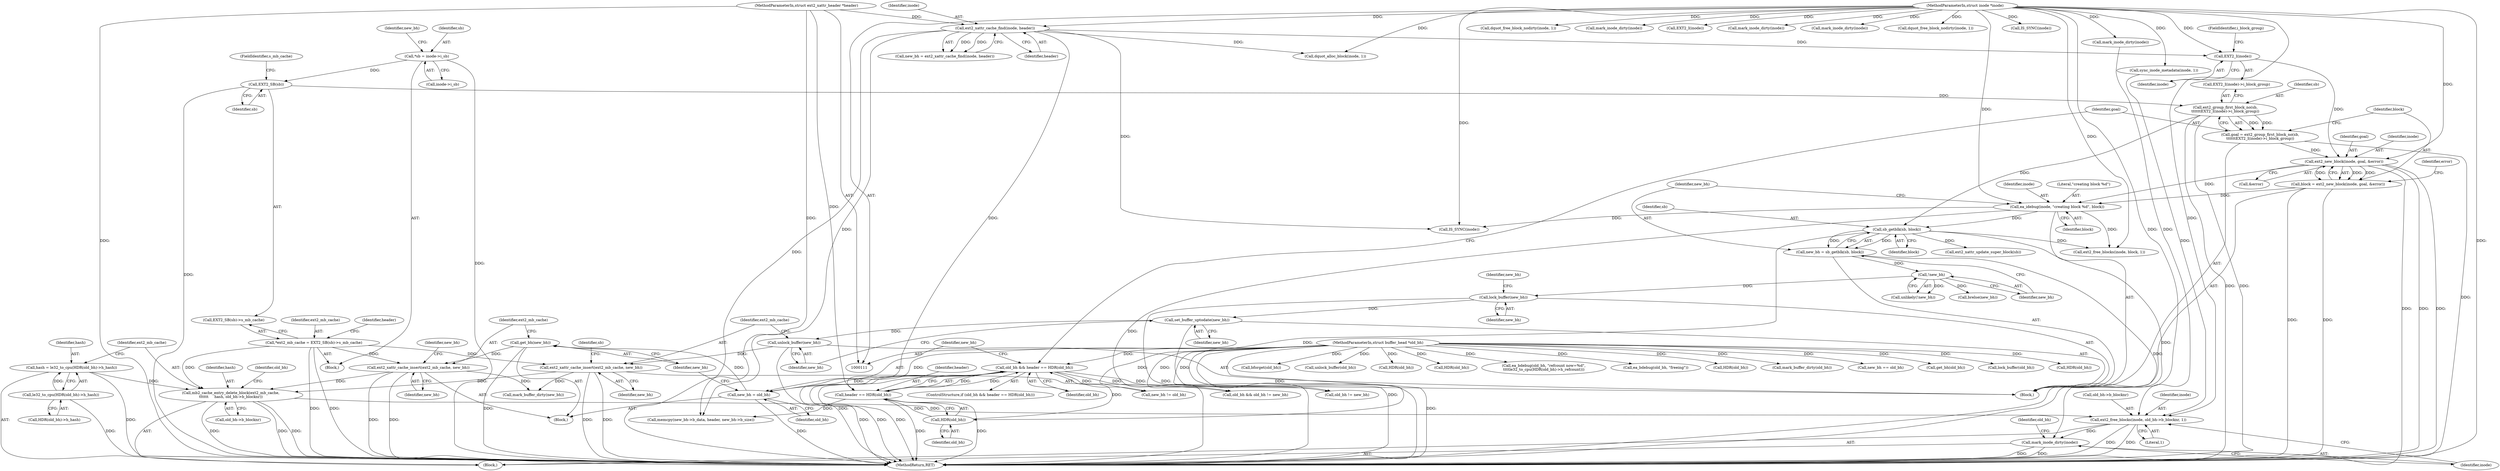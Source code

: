 digraph "0_linux_be0726d33cb8f411945884664924bed3cb8c70ee_11@API" {
"1000367" [label="(Call,mb2_cache_entry_delete_block(ext2_mb_cache,\n\t\t\t\t\t\t     hash, old_bh->b_blocknr))"];
"1000200" [label="(Call,ext2_xattr_cache_insert(ext2_mb_cache, new_bh))"];
"1000128" [label="(Call,*ext2_mb_cache = EXT2_SB(sb)->s_mb_cache)"];
"1000198" [label="(Call,get_bh(new_bh))"];
"1000195" [label="(Call,new_bh = old_bh)"];
"1000188" [label="(Call,old_bh && header == HDR(old_bh))"];
"1000192" [label="(Call,HDR(old_bh))"];
"1000113" [label="(MethodParameterIn,struct buffer_head *old_bh)"];
"1000190" [label="(Call,header == HDR(old_bh))"];
"1000139" [label="(Call,ext2_xattr_cache_find(inode, header))"];
"1000112" [label="(MethodParameterIn,struct inode *inode)"];
"1000114" [label="(MethodParameterIn,struct ext2_xattr_header *header)"];
"1000264" [label="(Call,ext2_xattr_cache_insert(ext2_mb_cache, new_bh))"];
"1000262" [label="(Call,unlock_buffer(new_bh))"];
"1000260" [label="(Call,set_buffer_uptodate(new_bh))"];
"1000250" [label="(Call,lock_buffer(new_bh))"];
"1000236" [label="(Call,!new_bh)"];
"1000229" [label="(Call,new_bh = sb_getblk(sb, block))"];
"1000231" [label="(Call,sb_getblk(sb, block))"];
"1000208" [label="(Call,ext2_group_first_block_no(sb,\n\t\t\t\t\t\tEXT2_I(inode)->i_block_group))"];
"1000131" [label="(Call,EXT2_SB(sb))"];
"1000117" [label="(Call,*sb = inode->i_sb)"];
"1000225" [label="(Call,ea_idebug(inode, \"creating block %d\", block))"];
"1000217" [label="(Call,ext2_new_block(inode, goal, &error))"];
"1000211" [label="(Call,EXT2_I(inode))"];
"1000206" [label="(Call,goal = ext2_group_first_block_no(sb,\n\t\t\t\t\t\tEXT2_I(inode)->i_block_group))"];
"1000215" [label="(Call,block = ext2_new_block(inode, goal, &error))"];
"1000360" [label="(Call,hash = le32_to_cpu(HDR(old_bh)->h_hash))"];
"1000362" [label="(Call,le32_to_cpu(HDR(old_bh)->h_hash))"];
"1000376" [label="(Call,ext2_free_blocks(inode, old_bh->b_blocknr, 1))"];
"1000382" [label="(Call,mark_inode_dirty(inode))"];
"1000381" [label="(Literal,1)"];
"1000195" [label="(Call,new_bh = old_bh)"];
"1000228" [label="(Identifier,block)"];
"1000272" [label="(Call,IS_SYNC(inode))"];
"1000363" [label="(Call,HDR(old_bh)->h_hash)"];
"1000140" [label="(Identifier,inode)"];
"1000235" [label="(Call,unlikely(!new_bh))"];
"1000386" [label="(Call,bforget(old_bh))"];
"1000251" [label="(Identifier,new_bh)"];
"1000267" [label="(Call,ext2_xattr_update_super_block(sb))"];
"1000266" [label="(Identifier,new_bh)"];
"1000192" [label="(Call,HDR(old_bh))"];
"1000216" [label="(Identifier,block)"];
"1000239" [label="(Call,ext2_free_blocks(inode, block, 1))"];
"1000370" [label="(Call,old_bh->b_blocknr)"];
"1000112" [label="(MethodParameterIn,struct inode *inode)"];
"1000198" [label="(Call,get_bh(new_bh))"];
"1000378" [label="(Call,old_bh->b_blocknr)"];
"1000413" [label="(Call,unlock_buffer(old_bh))"];
"1000342" [label="(Call,old_bh && old_bh != new_bh)"];
"1000193" [label="(Identifier,old_bh)"];
"1000189" [label="(Identifier,old_bh)"];
"1000364" [label="(Call,HDR(old_bh))"];
"1000212" [label="(Identifier,inode)"];
"1000236" [label="(Call,!new_bh)"];
"1000393" [label="(Call,HDR(old_bh))"];
"1000217" [label="(Call,ext2_new_block(inode, goal, &error))"];
"1000114" [label="(MethodParameterIn,struct ext2_xattr_header *header)"];
"1000213" [label="(FieldIdentifier,i_block_group)"];
"1000194" [label="(Block,)"];
"1000385" [label="(Identifier,old_bh)"];
"1000210" [label="(Call,EXT2_I(inode)->i_block_group)"];
"1000226" [label="(Identifier,inode)"];
"1000344" [label="(Call,old_bh != new_bh)"];
"1000141" [label="(Identifier,header)"];
"1000265" [label="(Identifier,ext2_mb_cache)"];
"1000118" [label="(Identifier,sb)"];
"1000405" [label="(Call,ea_bdebug(old_bh, \"refcount now=%d\",\n\t\t\t\tle32_to_cpu(HDR(old_bh)->h_refcount)))"];
"1000261" [label="(Identifier,new_bh)"];
"1000325" [label="(Call,new_bh != old_bh)"];
"1000129" [label="(Identifier,ext2_mb_cache)"];
"1000135" [label="(Identifier,header)"];
"1000233" [label="(Identifier,block)"];
"1000219" [label="(Identifier,goal)"];
"1000232" [label="(Identifier,sb)"];
"1000209" [label="(Identifier,sb)"];
"1000260" [label="(Call,set_buffer_uptodate(new_bh))"];
"1000229" [label="(Call,new_bh = sb_getblk(sb, block))"];
"1000252" [label="(Call,memcpy(new_bh->b_data, header, new_bh->b_size))"];
"1000376" [label="(Call,ext2_free_blocks(inode, old_bh->b_blocknr, 1))"];
"1000220" [label="(Call,&error)"];
"1000128" [label="(Call,*ext2_mb_cache = EXT2_SB(sb)->s_mb_cache)"];
"1000207" [label="(Identifier,goal)"];
"1000199" [label="(Identifier,new_bh)"];
"1000263" [label="(Identifier,new_bh)"];
"1000132" [label="(Identifier,sb)"];
"1000137" [label="(Call,new_bh = ext2_xattr_cache_find(inode, header))"];
"1000204" [label="(Block,)"];
"1000269" [label="(Call,mark_buffer_dirty(new_bh))"];
"1000191" [label="(Identifier,header)"];
"1000188" [label="(Call,old_bh && header == HDR(old_bh))"];
"1000250" [label="(Call,lock_buffer(new_bh))"];
"1000416" [label="(Call,brelse(new_bh))"];
"1000262" [label="(Call,unlock_buffer(new_bh))"];
"1000336" [label="(Call,mark_inode_dirty(inode))"];
"1000362" [label="(Call,le32_to_cpu(HDR(old_bh)->h_hash))"];
"1000373" [label="(Call,ea_bdebug(old_bh, \"freeing\"))"];
"1000117" [label="(Call,*sb = inode->i_sb)"];
"1000119" [label="(Call,inode->i_sb)"];
"1000237" [label="(Identifier,new_bh)"];
"1000268" [label="(Identifier,sb)"];
"1000353" [label="(Call,HDR(old_bh))"];
"1000374" [label="(Identifier,old_bh)"];
"1000270" [label="(Identifier,new_bh)"];
"1000223" [label="(Identifier,error)"];
"1000113" [label="(MethodParameterIn,struct buffer_head *old_bh)"];
"1000206" [label="(Call,goal = ext2_group_first_block_no(sb,\n\t\t\t\t\t\tEXT2_I(inode)->i_block_group))"];
"1000254" [label="(Identifier,new_bh)"];
"1000311" [label="(Call,sync_inode_metadata(inode, 1))"];
"1000383" [label="(Identifier,inode)"];
"1000382" [label="(Call,mark_inode_dirty(inode))"];
"1000202" [label="(Identifier,new_bh)"];
"1000197" [label="(Identifier,old_bh)"];
"1000211" [label="(Call,EXT2_I(inode))"];
"1000367" [label="(Call,mb2_cache_entry_delete_block(ext2_mb_cache,\n\t\t\t\t\t\t     hash, old_bh->b_blocknr))"];
"1000187" [label="(ControlStructure,if (old_bh && header == HDR(old_bh)))"];
"1000196" [label="(Identifier,new_bh)"];
"1000225" [label="(Call,ea_idebug(inode, \"creating block %d\", block))"];
"1000329" [label="(Call,dquot_free_block_nodirty(inode, 1))"];
"1000231" [label="(Call,sb_getblk(sb, block))"];
"1000360" [label="(Call,hash = le32_to_cpu(HDR(old_bh)->h_hash))"];
"1000403" [label="(Call,mark_buffer_dirty(old_bh))"];
"1000146" [label="(Call,new_bh == old_bh)"];
"1000243" [label="(Call,mark_inode_dirty(inode))"];
"1000291" [label="(Call,EXT2_I(inode))"];
"1000361" [label="(Identifier,hash)"];
"1000190" [label="(Call,header == HDR(old_bh))"];
"1000124" [label="(Identifier,new_bh)"];
"1000369" [label="(Identifier,hash)"];
"1000384" [label="(Call,get_bh(old_bh))"];
"1000200" [label="(Call,ext2_xattr_cache_insert(ext2_mb_cache, new_bh))"];
"1000348" [label="(Call,lock_buffer(old_bh))"];
"1000115" [label="(Block,)"];
"1000227" [label="(Literal,\"creating block %d\")"];
"1000332" [label="(Call,mark_inode_dirty(inode))"];
"1000160" [label="(Call,dquot_alloc_block(inode, 1))"];
"1000377" [label="(Identifier,inode)"];
"1000131" [label="(Call,EXT2_SB(sb))"];
"1000133" [label="(FieldIdentifier,s_mb_cache)"];
"1000230" [label="(Identifier,new_bh)"];
"1000401" [label="(Call,mark_inode_dirty(inode))"];
"1000398" [label="(Call,dquot_free_block_nodirty(inode, 1))"];
"1000201" [label="(Identifier,ext2_mb_cache)"];
"1000306" [label="(Call,IS_SYNC(inode))"];
"1000139" [label="(Call,ext2_xattr_cache_find(inode, header))"];
"1000420" [label="(MethodReturn,RET)"];
"1000264" [label="(Call,ext2_xattr_cache_insert(ext2_mb_cache, new_bh))"];
"1000410" [label="(Call,HDR(old_bh))"];
"1000130" [label="(Call,EXT2_SB(sb)->s_mb_cache)"];
"1000208" [label="(Call,ext2_group_first_block_no(sb,\n\t\t\t\t\t\tEXT2_I(inode)->i_block_group))"];
"1000218" [label="(Identifier,inode)"];
"1000368" [label="(Identifier,ext2_mb_cache)"];
"1000358" [label="(Block,)"];
"1000215" [label="(Call,block = ext2_new_block(inode, goal, &error))"];
"1000367" -> "1000358"  [label="AST: "];
"1000367" -> "1000370"  [label="CFG: "];
"1000368" -> "1000367"  [label="AST: "];
"1000369" -> "1000367"  [label="AST: "];
"1000370" -> "1000367"  [label="AST: "];
"1000374" -> "1000367"  [label="CFG: "];
"1000367" -> "1000420"  [label="DDG: "];
"1000367" -> "1000420"  [label="DDG: "];
"1000367" -> "1000420"  [label="DDG: "];
"1000200" -> "1000367"  [label="DDG: "];
"1000264" -> "1000367"  [label="DDG: "];
"1000128" -> "1000367"  [label="DDG: "];
"1000360" -> "1000367"  [label="DDG: "];
"1000367" -> "1000376"  [label="DDG: "];
"1000200" -> "1000194"  [label="AST: "];
"1000200" -> "1000202"  [label="CFG: "];
"1000201" -> "1000200"  [label="AST: "];
"1000202" -> "1000200"  [label="AST: "];
"1000270" -> "1000200"  [label="CFG: "];
"1000200" -> "1000420"  [label="DDG: "];
"1000200" -> "1000420"  [label="DDG: "];
"1000128" -> "1000200"  [label="DDG: "];
"1000198" -> "1000200"  [label="DDG: "];
"1000200" -> "1000269"  [label="DDG: "];
"1000128" -> "1000115"  [label="AST: "];
"1000128" -> "1000130"  [label="CFG: "];
"1000129" -> "1000128"  [label="AST: "];
"1000130" -> "1000128"  [label="AST: "];
"1000135" -> "1000128"  [label="CFG: "];
"1000128" -> "1000420"  [label="DDG: "];
"1000128" -> "1000420"  [label="DDG: "];
"1000128" -> "1000264"  [label="DDG: "];
"1000198" -> "1000194"  [label="AST: "];
"1000198" -> "1000199"  [label="CFG: "];
"1000199" -> "1000198"  [label="AST: "];
"1000201" -> "1000198"  [label="CFG: "];
"1000198" -> "1000420"  [label="DDG: "];
"1000195" -> "1000198"  [label="DDG: "];
"1000195" -> "1000194"  [label="AST: "];
"1000195" -> "1000197"  [label="CFG: "];
"1000196" -> "1000195"  [label="AST: "];
"1000197" -> "1000195"  [label="AST: "];
"1000199" -> "1000195"  [label="CFG: "];
"1000195" -> "1000420"  [label="DDG: "];
"1000188" -> "1000195"  [label="DDG: "];
"1000113" -> "1000195"  [label="DDG: "];
"1000188" -> "1000187"  [label="AST: "];
"1000188" -> "1000189"  [label="CFG: "];
"1000188" -> "1000190"  [label="CFG: "];
"1000189" -> "1000188"  [label="AST: "];
"1000190" -> "1000188"  [label="AST: "];
"1000196" -> "1000188"  [label="CFG: "];
"1000207" -> "1000188"  [label="CFG: "];
"1000188" -> "1000420"  [label="DDG: "];
"1000188" -> "1000420"  [label="DDG: "];
"1000188" -> "1000420"  [label="DDG: "];
"1000192" -> "1000188"  [label="DDG: "];
"1000113" -> "1000188"  [label="DDG: "];
"1000190" -> "1000188"  [label="DDG: "];
"1000190" -> "1000188"  [label="DDG: "];
"1000188" -> "1000325"  [label="DDG: "];
"1000188" -> "1000342"  [label="DDG: "];
"1000188" -> "1000344"  [label="DDG: "];
"1000192" -> "1000190"  [label="AST: "];
"1000192" -> "1000193"  [label="CFG: "];
"1000193" -> "1000192"  [label="AST: "];
"1000190" -> "1000192"  [label="CFG: "];
"1000192" -> "1000190"  [label="DDG: "];
"1000113" -> "1000192"  [label="DDG: "];
"1000113" -> "1000111"  [label="AST: "];
"1000113" -> "1000420"  [label="DDG: "];
"1000113" -> "1000146"  [label="DDG: "];
"1000113" -> "1000325"  [label="DDG: "];
"1000113" -> "1000342"  [label="DDG: "];
"1000113" -> "1000344"  [label="DDG: "];
"1000113" -> "1000348"  [label="DDG: "];
"1000113" -> "1000353"  [label="DDG: "];
"1000113" -> "1000364"  [label="DDG: "];
"1000113" -> "1000373"  [label="DDG: "];
"1000113" -> "1000384"  [label="DDG: "];
"1000113" -> "1000386"  [label="DDG: "];
"1000113" -> "1000393"  [label="DDG: "];
"1000113" -> "1000403"  [label="DDG: "];
"1000113" -> "1000405"  [label="DDG: "];
"1000113" -> "1000410"  [label="DDG: "];
"1000113" -> "1000413"  [label="DDG: "];
"1000191" -> "1000190"  [label="AST: "];
"1000190" -> "1000420"  [label="DDG: "];
"1000190" -> "1000420"  [label="DDG: "];
"1000139" -> "1000190"  [label="DDG: "];
"1000114" -> "1000190"  [label="DDG: "];
"1000190" -> "1000252"  [label="DDG: "];
"1000139" -> "1000137"  [label="AST: "];
"1000139" -> "1000141"  [label="CFG: "];
"1000140" -> "1000139"  [label="AST: "];
"1000141" -> "1000139"  [label="AST: "];
"1000137" -> "1000139"  [label="CFG: "];
"1000139" -> "1000420"  [label="DDG: "];
"1000139" -> "1000137"  [label="DDG: "];
"1000139" -> "1000137"  [label="DDG: "];
"1000112" -> "1000139"  [label="DDG: "];
"1000114" -> "1000139"  [label="DDG: "];
"1000139" -> "1000160"  [label="DDG: "];
"1000139" -> "1000211"  [label="DDG: "];
"1000139" -> "1000252"  [label="DDG: "];
"1000139" -> "1000272"  [label="DDG: "];
"1000112" -> "1000111"  [label="AST: "];
"1000112" -> "1000420"  [label="DDG: "];
"1000112" -> "1000160"  [label="DDG: "];
"1000112" -> "1000211"  [label="DDG: "];
"1000112" -> "1000217"  [label="DDG: "];
"1000112" -> "1000225"  [label="DDG: "];
"1000112" -> "1000239"  [label="DDG: "];
"1000112" -> "1000243"  [label="DDG: "];
"1000112" -> "1000272"  [label="DDG: "];
"1000112" -> "1000291"  [label="DDG: "];
"1000112" -> "1000306"  [label="DDG: "];
"1000112" -> "1000311"  [label="DDG: "];
"1000112" -> "1000329"  [label="DDG: "];
"1000112" -> "1000332"  [label="DDG: "];
"1000112" -> "1000336"  [label="DDG: "];
"1000112" -> "1000376"  [label="DDG: "];
"1000112" -> "1000382"  [label="DDG: "];
"1000112" -> "1000398"  [label="DDG: "];
"1000112" -> "1000401"  [label="DDG: "];
"1000114" -> "1000111"  [label="AST: "];
"1000114" -> "1000420"  [label="DDG: "];
"1000114" -> "1000252"  [label="DDG: "];
"1000264" -> "1000204"  [label="AST: "];
"1000264" -> "1000266"  [label="CFG: "];
"1000265" -> "1000264"  [label="AST: "];
"1000266" -> "1000264"  [label="AST: "];
"1000268" -> "1000264"  [label="CFG: "];
"1000264" -> "1000420"  [label="DDG: "];
"1000264" -> "1000420"  [label="DDG: "];
"1000262" -> "1000264"  [label="DDG: "];
"1000264" -> "1000269"  [label="DDG: "];
"1000262" -> "1000204"  [label="AST: "];
"1000262" -> "1000263"  [label="CFG: "];
"1000263" -> "1000262"  [label="AST: "];
"1000265" -> "1000262"  [label="CFG: "];
"1000262" -> "1000420"  [label="DDG: "];
"1000260" -> "1000262"  [label="DDG: "];
"1000260" -> "1000204"  [label="AST: "];
"1000260" -> "1000261"  [label="CFG: "];
"1000261" -> "1000260"  [label="AST: "];
"1000263" -> "1000260"  [label="CFG: "];
"1000260" -> "1000420"  [label="DDG: "];
"1000250" -> "1000260"  [label="DDG: "];
"1000250" -> "1000204"  [label="AST: "];
"1000250" -> "1000251"  [label="CFG: "];
"1000251" -> "1000250"  [label="AST: "];
"1000254" -> "1000250"  [label="CFG: "];
"1000250" -> "1000420"  [label="DDG: "];
"1000236" -> "1000250"  [label="DDG: "];
"1000236" -> "1000235"  [label="AST: "];
"1000236" -> "1000237"  [label="CFG: "];
"1000237" -> "1000236"  [label="AST: "];
"1000235" -> "1000236"  [label="CFG: "];
"1000236" -> "1000235"  [label="DDG: "];
"1000229" -> "1000236"  [label="DDG: "];
"1000236" -> "1000416"  [label="DDG: "];
"1000229" -> "1000204"  [label="AST: "];
"1000229" -> "1000231"  [label="CFG: "];
"1000230" -> "1000229"  [label="AST: "];
"1000231" -> "1000229"  [label="AST: "];
"1000237" -> "1000229"  [label="CFG: "];
"1000229" -> "1000420"  [label="DDG: "];
"1000231" -> "1000229"  [label="DDG: "];
"1000231" -> "1000229"  [label="DDG: "];
"1000231" -> "1000233"  [label="CFG: "];
"1000232" -> "1000231"  [label="AST: "];
"1000233" -> "1000231"  [label="AST: "];
"1000231" -> "1000420"  [label="DDG: "];
"1000231" -> "1000420"  [label="DDG: "];
"1000208" -> "1000231"  [label="DDG: "];
"1000225" -> "1000231"  [label="DDG: "];
"1000231" -> "1000239"  [label="DDG: "];
"1000231" -> "1000267"  [label="DDG: "];
"1000208" -> "1000206"  [label="AST: "];
"1000208" -> "1000210"  [label="CFG: "];
"1000209" -> "1000208"  [label="AST: "];
"1000210" -> "1000208"  [label="AST: "];
"1000206" -> "1000208"  [label="CFG: "];
"1000208" -> "1000420"  [label="DDG: "];
"1000208" -> "1000420"  [label="DDG: "];
"1000208" -> "1000206"  [label="DDG: "];
"1000208" -> "1000206"  [label="DDG: "];
"1000131" -> "1000208"  [label="DDG: "];
"1000131" -> "1000130"  [label="AST: "];
"1000131" -> "1000132"  [label="CFG: "];
"1000132" -> "1000131"  [label="AST: "];
"1000133" -> "1000131"  [label="CFG: "];
"1000131" -> "1000420"  [label="DDG: "];
"1000117" -> "1000131"  [label="DDG: "];
"1000117" -> "1000115"  [label="AST: "];
"1000117" -> "1000119"  [label="CFG: "];
"1000118" -> "1000117"  [label="AST: "];
"1000119" -> "1000117"  [label="AST: "];
"1000124" -> "1000117"  [label="CFG: "];
"1000117" -> "1000420"  [label="DDG: "];
"1000225" -> "1000204"  [label="AST: "];
"1000225" -> "1000228"  [label="CFG: "];
"1000226" -> "1000225"  [label="AST: "];
"1000227" -> "1000225"  [label="AST: "];
"1000228" -> "1000225"  [label="AST: "];
"1000230" -> "1000225"  [label="CFG: "];
"1000225" -> "1000420"  [label="DDG: "];
"1000217" -> "1000225"  [label="DDG: "];
"1000215" -> "1000225"  [label="DDG: "];
"1000225" -> "1000239"  [label="DDG: "];
"1000225" -> "1000272"  [label="DDG: "];
"1000217" -> "1000215"  [label="AST: "];
"1000217" -> "1000220"  [label="CFG: "];
"1000218" -> "1000217"  [label="AST: "];
"1000219" -> "1000217"  [label="AST: "];
"1000220" -> "1000217"  [label="AST: "];
"1000215" -> "1000217"  [label="CFG: "];
"1000217" -> "1000420"  [label="DDG: "];
"1000217" -> "1000420"  [label="DDG: "];
"1000217" -> "1000420"  [label="DDG: "];
"1000217" -> "1000215"  [label="DDG: "];
"1000217" -> "1000215"  [label="DDG: "];
"1000217" -> "1000215"  [label="DDG: "];
"1000211" -> "1000217"  [label="DDG: "];
"1000206" -> "1000217"  [label="DDG: "];
"1000211" -> "1000210"  [label="AST: "];
"1000211" -> "1000212"  [label="CFG: "];
"1000212" -> "1000211"  [label="AST: "];
"1000213" -> "1000211"  [label="CFG: "];
"1000206" -> "1000204"  [label="AST: "];
"1000207" -> "1000206"  [label="AST: "];
"1000216" -> "1000206"  [label="CFG: "];
"1000206" -> "1000420"  [label="DDG: "];
"1000215" -> "1000204"  [label="AST: "];
"1000216" -> "1000215"  [label="AST: "];
"1000223" -> "1000215"  [label="CFG: "];
"1000215" -> "1000420"  [label="DDG: "];
"1000215" -> "1000420"  [label="DDG: "];
"1000360" -> "1000358"  [label="AST: "];
"1000360" -> "1000362"  [label="CFG: "];
"1000361" -> "1000360"  [label="AST: "];
"1000362" -> "1000360"  [label="AST: "];
"1000368" -> "1000360"  [label="CFG: "];
"1000360" -> "1000420"  [label="DDG: "];
"1000362" -> "1000360"  [label="DDG: "];
"1000362" -> "1000363"  [label="CFG: "];
"1000363" -> "1000362"  [label="AST: "];
"1000362" -> "1000420"  [label="DDG: "];
"1000376" -> "1000358"  [label="AST: "];
"1000376" -> "1000381"  [label="CFG: "];
"1000377" -> "1000376"  [label="AST: "];
"1000378" -> "1000376"  [label="AST: "];
"1000381" -> "1000376"  [label="AST: "];
"1000383" -> "1000376"  [label="CFG: "];
"1000376" -> "1000420"  [label="DDG: "];
"1000376" -> "1000420"  [label="DDG: "];
"1000311" -> "1000376"  [label="DDG: "];
"1000336" -> "1000376"  [label="DDG: "];
"1000376" -> "1000382"  [label="DDG: "];
"1000382" -> "1000358"  [label="AST: "];
"1000382" -> "1000383"  [label="CFG: "];
"1000383" -> "1000382"  [label="AST: "];
"1000385" -> "1000382"  [label="CFG: "];
"1000382" -> "1000420"  [label="DDG: "];
"1000382" -> "1000420"  [label="DDG: "];
}
